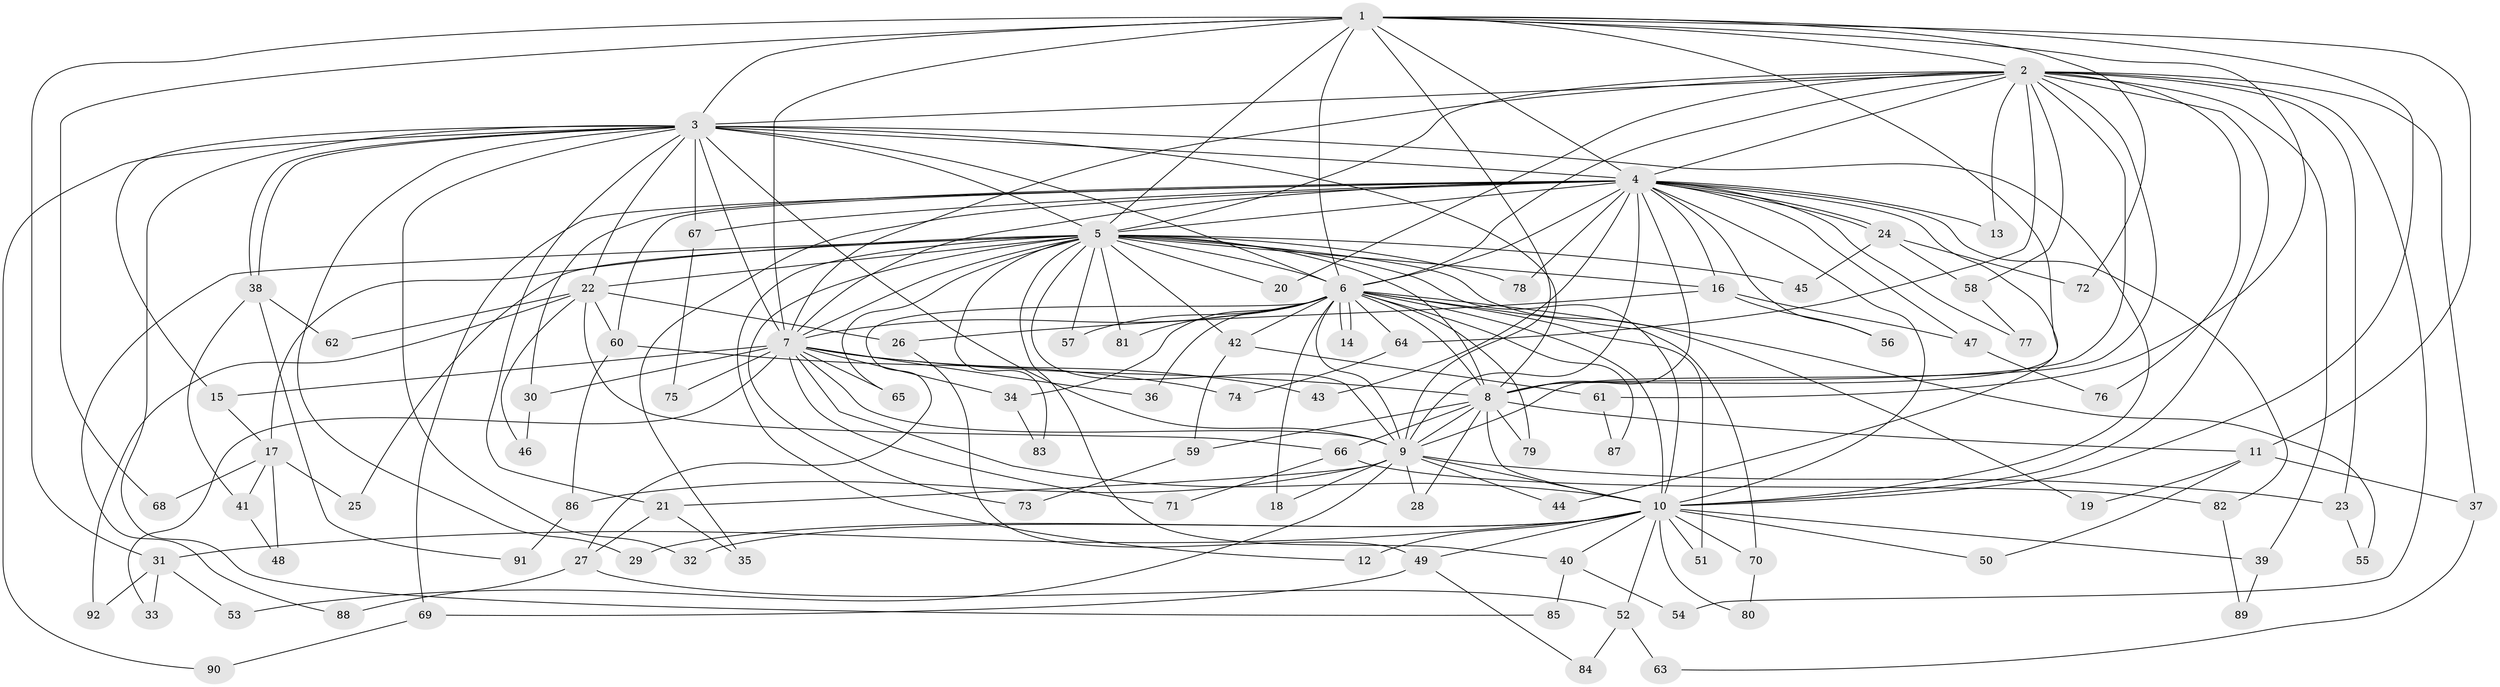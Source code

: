 // Generated by graph-tools (version 1.1) at 2025/11/02/27/25 16:11:05]
// undirected, 92 vertices, 209 edges
graph export_dot {
graph [start="1"]
  node [color=gray90,style=filled];
  1;
  2;
  3;
  4;
  5;
  6;
  7;
  8;
  9;
  10;
  11;
  12;
  13;
  14;
  15;
  16;
  17;
  18;
  19;
  20;
  21;
  22;
  23;
  24;
  25;
  26;
  27;
  28;
  29;
  30;
  31;
  32;
  33;
  34;
  35;
  36;
  37;
  38;
  39;
  40;
  41;
  42;
  43;
  44;
  45;
  46;
  47;
  48;
  49;
  50;
  51;
  52;
  53;
  54;
  55;
  56;
  57;
  58;
  59;
  60;
  61;
  62;
  63;
  64;
  65;
  66;
  67;
  68;
  69;
  70;
  71;
  72;
  73;
  74;
  75;
  76;
  77;
  78;
  79;
  80;
  81;
  82;
  83;
  84;
  85;
  86;
  87;
  88;
  89;
  90;
  91;
  92;
  1 -- 2;
  1 -- 3;
  1 -- 4;
  1 -- 5;
  1 -- 6;
  1 -- 7;
  1 -- 8;
  1 -- 9;
  1 -- 10;
  1 -- 11;
  1 -- 31;
  1 -- 61;
  1 -- 68;
  1 -- 72;
  2 -- 3;
  2 -- 4;
  2 -- 5;
  2 -- 6;
  2 -- 7;
  2 -- 8;
  2 -- 9;
  2 -- 10;
  2 -- 13;
  2 -- 20;
  2 -- 23;
  2 -- 37;
  2 -- 39;
  2 -- 54;
  2 -- 58;
  2 -- 64;
  2 -- 76;
  3 -- 4;
  3 -- 5;
  3 -- 6;
  3 -- 7;
  3 -- 8;
  3 -- 9;
  3 -- 10;
  3 -- 15;
  3 -- 21;
  3 -- 22;
  3 -- 29;
  3 -- 32;
  3 -- 38;
  3 -- 38;
  3 -- 67;
  3 -- 85;
  3 -- 90;
  4 -- 5;
  4 -- 6;
  4 -- 7;
  4 -- 8;
  4 -- 9;
  4 -- 10;
  4 -- 13;
  4 -- 16;
  4 -- 24;
  4 -- 24;
  4 -- 30;
  4 -- 35;
  4 -- 43;
  4 -- 44;
  4 -- 47;
  4 -- 56;
  4 -- 60;
  4 -- 67;
  4 -- 69;
  4 -- 77;
  4 -- 78;
  4 -- 82;
  5 -- 6;
  5 -- 7;
  5 -- 8;
  5 -- 9;
  5 -- 10;
  5 -- 12;
  5 -- 16;
  5 -- 17;
  5 -- 19;
  5 -- 20;
  5 -- 22;
  5 -- 25;
  5 -- 40;
  5 -- 42;
  5 -- 45;
  5 -- 57;
  5 -- 65;
  5 -- 73;
  5 -- 78;
  5 -- 81;
  5 -- 83;
  5 -- 88;
  6 -- 7;
  6 -- 8;
  6 -- 9;
  6 -- 10;
  6 -- 14;
  6 -- 14;
  6 -- 18;
  6 -- 27;
  6 -- 34;
  6 -- 36;
  6 -- 42;
  6 -- 51;
  6 -- 55;
  6 -- 57;
  6 -- 64;
  6 -- 70;
  6 -- 79;
  6 -- 81;
  6 -- 87;
  7 -- 8;
  7 -- 9;
  7 -- 10;
  7 -- 15;
  7 -- 30;
  7 -- 33;
  7 -- 34;
  7 -- 36;
  7 -- 43;
  7 -- 65;
  7 -- 71;
  7 -- 75;
  8 -- 9;
  8 -- 10;
  8 -- 11;
  8 -- 28;
  8 -- 59;
  8 -- 66;
  8 -- 79;
  9 -- 10;
  9 -- 18;
  9 -- 21;
  9 -- 23;
  9 -- 28;
  9 -- 44;
  9 -- 53;
  9 -- 86;
  10 -- 12;
  10 -- 29;
  10 -- 31;
  10 -- 32;
  10 -- 39;
  10 -- 40;
  10 -- 49;
  10 -- 50;
  10 -- 51;
  10 -- 52;
  10 -- 70;
  10 -- 80;
  11 -- 19;
  11 -- 37;
  11 -- 50;
  15 -- 17;
  16 -- 26;
  16 -- 47;
  16 -- 56;
  17 -- 25;
  17 -- 41;
  17 -- 48;
  17 -- 68;
  21 -- 27;
  21 -- 35;
  22 -- 26;
  22 -- 46;
  22 -- 60;
  22 -- 62;
  22 -- 66;
  22 -- 92;
  23 -- 55;
  24 -- 45;
  24 -- 58;
  24 -- 72;
  26 -- 49;
  27 -- 52;
  27 -- 88;
  30 -- 46;
  31 -- 33;
  31 -- 53;
  31 -- 92;
  34 -- 83;
  37 -- 63;
  38 -- 41;
  38 -- 62;
  38 -- 91;
  39 -- 89;
  40 -- 54;
  40 -- 85;
  41 -- 48;
  42 -- 59;
  42 -- 61;
  47 -- 76;
  49 -- 69;
  49 -- 84;
  52 -- 63;
  52 -- 84;
  58 -- 77;
  59 -- 73;
  60 -- 74;
  60 -- 86;
  61 -- 87;
  64 -- 74;
  66 -- 71;
  66 -- 82;
  67 -- 75;
  69 -- 90;
  70 -- 80;
  82 -- 89;
  86 -- 91;
}
